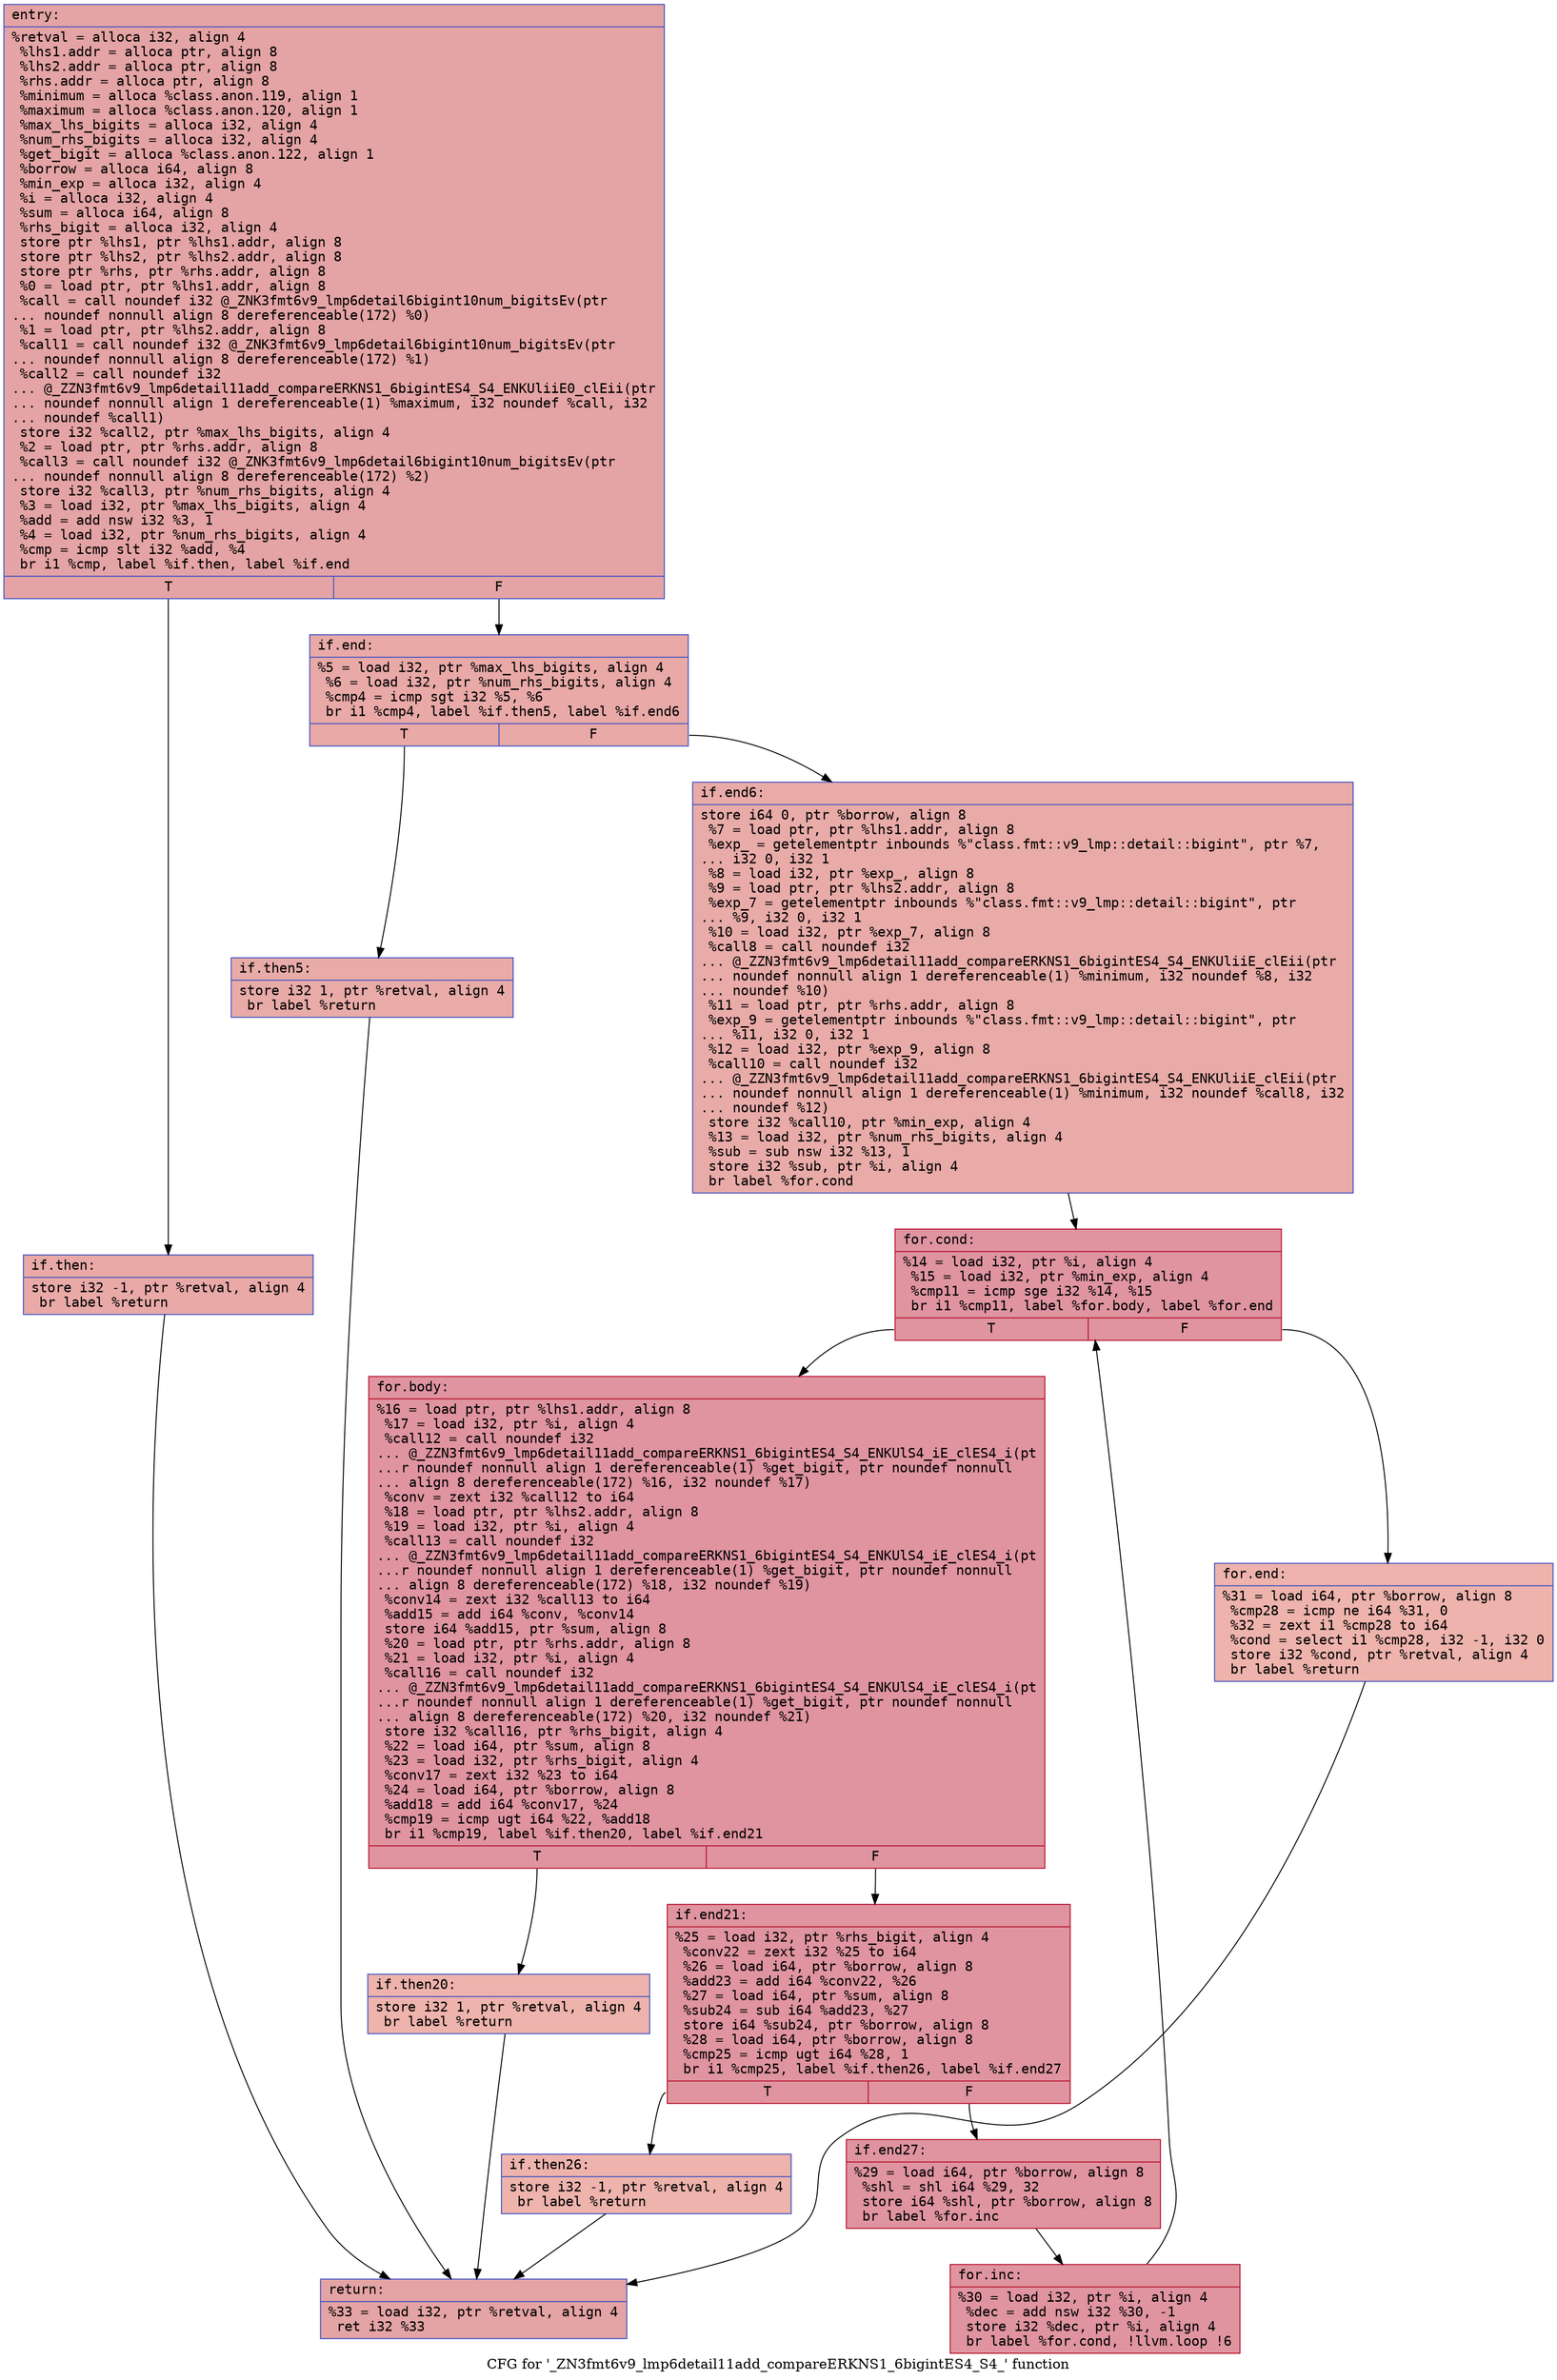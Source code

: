 digraph "CFG for '_ZN3fmt6v9_lmp6detail11add_compareERKNS1_6bigintES4_S4_' function" {
	label="CFG for '_ZN3fmt6v9_lmp6detail11add_compareERKNS1_6bigintES4_S4_' function";

	Node0x556bfec43bb0 [shape=record,color="#3d50c3ff", style=filled, fillcolor="#c32e3170" fontname="Courier",label="{entry:\l|  %retval = alloca i32, align 4\l  %lhs1.addr = alloca ptr, align 8\l  %lhs2.addr = alloca ptr, align 8\l  %rhs.addr = alloca ptr, align 8\l  %minimum = alloca %class.anon.119, align 1\l  %maximum = alloca %class.anon.120, align 1\l  %max_lhs_bigits = alloca i32, align 4\l  %num_rhs_bigits = alloca i32, align 4\l  %get_bigit = alloca %class.anon.122, align 1\l  %borrow = alloca i64, align 8\l  %min_exp = alloca i32, align 4\l  %i = alloca i32, align 4\l  %sum = alloca i64, align 8\l  %rhs_bigit = alloca i32, align 4\l  store ptr %lhs1, ptr %lhs1.addr, align 8\l  store ptr %lhs2, ptr %lhs2.addr, align 8\l  store ptr %rhs, ptr %rhs.addr, align 8\l  %0 = load ptr, ptr %lhs1.addr, align 8\l  %call = call noundef i32 @_ZNK3fmt6v9_lmp6detail6bigint10num_bigitsEv(ptr\l... noundef nonnull align 8 dereferenceable(172) %0)\l  %1 = load ptr, ptr %lhs2.addr, align 8\l  %call1 = call noundef i32 @_ZNK3fmt6v9_lmp6detail6bigint10num_bigitsEv(ptr\l... noundef nonnull align 8 dereferenceable(172) %1)\l  %call2 = call noundef i32\l... @_ZZN3fmt6v9_lmp6detail11add_compareERKNS1_6bigintES4_S4_ENKUliiE0_clEii(ptr\l... noundef nonnull align 1 dereferenceable(1) %maximum, i32 noundef %call, i32\l... noundef %call1)\l  store i32 %call2, ptr %max_lhs_bigits, align 4\l  %2 = load ptr, ptr %rhs.addr, align 8\l  %call3 = call noundef i32 @_ZNK3fmt6v9_lmp6detail6bigint10num_bigitsEv(ptr\l... noundef nonnull align 8 dereferenceable(172) %2)\l  store i32 %call3, ptr %num_rhs_bigits, align 4\l  %3 = load i32, ptr %max_lhs_bigits, align 4\l  %add = add nsw i32 %3, 1\l  %4 = load i32, ptr %num_rhs_bigits, align 4\l  %cmp = icmp slt i32 %add, %4\l  br i1 %cmp, label %if.then, label %if.end\l|{<s0>T|<s1>F}}"];
	Node0x556bfec43bb0:s0 -> Node0x556bfec451b0[tooltip="entry -> if.then\nProbability 50.00%" ];
	Node0x556bfec43bb0:s1 -> Node0x556bfec44150[tooltip="entry -> if.end\nProbability 50.00%" ];
	Node0x556bfec451b0 [shape=record,color="#3d50c3ff", style=filled, fillcolor="#ca3b3770" fontname="Courier",label="{if.then:\l|  store i32 -1, ptr %retval, align 4\l  br label %return\l}"];
	Node0x556bfec451b0 -> Node0x556bfec455e0[tooltip="if.then -> return\nProbability 100.00%" ];
	Node0x556bfec44150 [shape=record,color="#3d50c3ff", style=filled, fillcolor="#ca3b3770" fontname="Courier",label="{if.end:\l|  %5 = load i32, ptr %max_lhs_bigits, align 4\l  %6 = load i32, ptr %num_rhs_bigits, align 4\l  %cmp4 = icmp sgt i32 %5, %6\l  br i1 %cmp4, label %if.then5, label %if.end6\l|{<s0>T|<s1>F}}"];
	Node0x556bfec44150:s0 -> Node0x556bfec45850[tooltip="if.end -> if.then5\nProbability 50.00%" ];
	Node0x556bfec44150:s1 -> Node0x556bfec458a0[tooltip="if.end -> if.end6\nProbability 50.00%" ];
	Node0x556bfec45850 [shape=record,color="#3d50c3ff", style=filled, fillcolor="#cc403a70" fontname="Courier",label="{if.then5:\l|  store i32 1, ptr %retval, align 4\l  br label %return\l}"];
	Node0x556bfec45850 -> Node0x556bfec455e0[tooltip="if.then5 -> return\nProbability 100.00%" ];
	Node0x556bfec458a0 [shape=record,color="#3d50c3ff", style=filled, fillcolor="#cc403a70" fontname="Courier",label="{if.end6:\l|  store i64 0, ptr %borrow, align 8\l  %7 = load ptr, ptr %lhs1.addr, align 8\l  %exp_ = getelementptr inbounds %\"class.fmt::v9_lmp::detail::bigint\", ptr %7,\l... i32 0, i32 1\l  %8 = load i32, ptr %exp_, align 8\l  %9 = load ptr, ptr %lhs2.addr, align 8\l  %exp_7 = getelementptr inbounds %\"class.fmt::v9_lmp::detail::bigint\", ptr\l... %9, i32 0, i32 1\l  %10 = load i32, ptr %exp_7, align 8\l  %call8 = call noundef i32\l... @_ZZN3fmt6v9_lmp6detail11add_compareERKNS1_6bigintES4_S4_ENKUliiE_clEii(ptr\l... noundef nonnull align 1 dereferenceable(1) %minimum, i32 noundef %8, i32\l... noundef %10)\l  %11 = load ptr, ptr %rhs.addr, align 8\l  %exp_9 = getelementptr inbounds %\"class.fmt::v9_lmp::detail::bigint\", ptr\l... %11, i32 0, i32 1\l  %12 = load i32, ptr %exp_9, align 8\l  %call10 = call noundef i32\l... @_ZZN3fmt6v9_lmp6detail11add_compareERKNS1_6bigintES4_S4_ENKUliiE_clEii(ptr\l... noundef nonnull align 1 dereferenceable(1) %minimum, i32 noundef %call8, i32\l... noundef %12)\l  store i32 %call10, ptr %min_exp, align 4\l  %13 = load i32, ptr %num_rhs_bigits, align 4\l  %sub = sub nsw i32 %13, 1\l  store i32 %sub, ptr %i, align 4\l  br label %for.cond\l}"];
	Node0x556bfec458a0 -> Node0x556bfec45f90[tooltip="if.end6 -> for.cond\nProbability 100.00%" ];
	Node0x556bfec45f90 [shape=record,color="#b70d28ff", style=filled, fillcolor="#b70d2870" fontname="Courier",label="{for.cond:\l|  %14 = load i32, ptr %i, align 4\l  %15 = load i32, ptr %min_exp, align 4\l  %cmp11 = icmp sge i32 %14, %15\l  br i1 %cmp11, label %for.body, label %for.end\l|{<s0>T|<s1>F}}"];
	Node0x556bfec45f90:s0 -> Node0x556bfec469f0[tooltip="for.cond -> for.body\nProbability 96.88%" ];
	Node0x556bfec45f90:s1 -> Node0x556bfec46a70[tooltip="for.cond -> for.end\nProbability 3.12%" ];
	Node0x556bfec469f0 [shape=record,color="#b70d28ff", style=filled, fillcolor="#b70d2870" fontname="Courier",label="{for.body:\l|  %16 = load ptr, ptr %lhs1.addr, align 8\l  %17 = load i32, ptr %i, align 4\l  %call12 = call noundef i32\l... @_ZZN3fmt6v9_lmp6detail11add_compareERKNS1_6bigintES4_S4_ENKUlS4_iE_clES4_i(pt\l...r noundef nonnull align 1 dereferenceable(1) %get_bigit, ptr noundef nonnull\l... align 8 dereferenceable(172) %16, i32 noundef %17)\l  %conv = zext i32 %call12 to i64\l  %18 = load ptr, ptr %lhs2.addr, align 8\l  %19 = load i32, ptr %i, align 4\l  %call13 = call noundef i32\l... @_ZZN3fmt6v9_lmp6detail11add_compareERKNS1_6bigintES4_S4_ENKUlS4_iE_clES4_i(pt\l...r noundef nonnull align 1 dereferenceable(1) %get_bigit, ptr noundef nonnull\l... align 8 dereferenceable(172) %18, i32 noundef %19)\l  %conv14 = zext i32 %call13 to i64\l  %add15 = add i64 %conv, %conv14\l  store i64 %add15, ptr %sum, align 8\l  %20 = load ptr, ptr %rhs.addr, align 8\l  %21 = load i32, ptr %i, align 4\l  %call16 = call noundef i32\l... @_ZZN3fmt6v9_lmp6detail11add_compareERKNS1_6bigintES4_S4_ENKUlS4_iE_clES4_i(pt\l...r noundef nonnull align 1 dereferenceable(1) %get_bigit, ptr noundef nonnull\l... align 8 dereferenceable(172) %20, i32 noundef %21)\l  store i32 %call16, ptr %rhs_bigit, align 4\l  %22 = load i64, ptr %sum, align 8\l  %23 = load i32, ptr %rhs_bigit, align 4\l  %conv17 = zext i32 %23 to i64\l  %24 = load i64, ptr %borrow, align 8\l  %add18 = add i64 %conv17, %24\l  %cmp19 = icmp ugt i64 %22, %add18\l  br i1 %cmp19, label %if.then20, label %if.end21\l|{<s0>T|<s1>F}}"];
	Node0x556bfec469f0:s0 -> Node0x556bfec45220[tooltip="for.body -> if.then20\nProbability 3.12%" ];
	Node0x556bfec469f0:s1 -> Node0x556bfec45270[tooltip="for.body -> if.end21\nProbability 96.88%" ];
	Node0x556bfec45220 [shape=record,color="#3d50c3ff", style=filled, fillcolor="#d6524470" fontname="Courier",label="{if.then20:\l|  store i32 1, ptr %retval, align 4\l  br label %return\l}"];
	Node0x556bfec45220 -> Node0x556bfec455e0[tooltip="if.then20 -> return\nProbability 100.00%" ];
	Node0x556bfec45270 [shape=record,color="#b70d28ff", style=filled, fillcolor="#b70d2870" fontname="Courier",label="{if.end21:\l|  %25 = load i32, ptr %rhs_bigit, align 4\l  %conv22 = zext i32 %25 to i64\l  %26 = load i64, ptr %borrow, align 8\l  %add23 = add i64 %conv22, %26\l  %27 = load i64, ptr %sum, align 8\l  %sub24 = sub i64 %add23, %27\l  store i64 %sub24, ptr %borrow, align 8\l  %28 = load i64, ptr %borrow, align 8\l  %cmp25 = icmp ugt i64 %28, 1\l  br i1 %cmp25, label %if.then26, label %if.end27\l|{<s0>T|<s1>F}}"];
	Node0x556bfec45270:s0 -> Node0x556bfec48610[tooltip="if.end21 -> if.then26\nProbability 3.12%" ];
	Node0x556bfec45270:s1 -> Node0x556bfec48690[tooltip="if.end21 -> if.end27\nProbability 96.88%" ];
	Node0x556bfec48610 [shape=record,color="#3d50c3ff", style=filled, fillcolor="#d6524470" fontname="Courier",label="{if.then26:\l|  store i32 -1, ptr %retval, align 4\l  br label %return\l}"];
	Node0x556bfec48610 -> Node0x556bfec455e0[tooltip="if.then26 -> return\nProbability 100.00%" ];
	Node0x556bfec48690 [shape=record,color="#b70d28ff", style=filled, fillcolor="#b70d2870" fontname="Courier",label="{if.end27:\l|  %29 = load i64, ptr %borrow, align 8\l  %shl = shl i64 %29, 32\l  store i64 %shl, ptr %borrow, align 8\l  br label %for.inc\l}"];
	Node0x556bfec48690 -> Node0x556bfec48aa0[tooltip="if.end27 -> for.inc\nProbability 100.00%" ];
	Node0x556bfec48aa0 [shape=record,color="#b70d28ff", style=filled, fillcolor="#b70d2870" fontname="Courier",label="{for.inc:\l|  %30 = load i32, ptr %i, align 4\l  %dec = add nsw i32 %30, -1\l  store i32 %dec, ptr %i, align 4\l  br label %for.cond, !llvm.loop !6\l}"];
	Node0x556bfec48aa0 -> Node0x556bfec45f90[tooltip="for.inc -> for.cond\nProbability 100.00%" ];
	Node0x556bfec46a70 [shape=record,color="#3d50c3ff", style=filled, fillcolor="#d6524470" fontname="Courier",label="{for.end:\l|  %31 = load i64, ptr %borrow, align 8\l  %cmp28 = icmp ne i64 %31, 0\l  %32 = zext i1 %cmp28 to i64\l  %cond = select i1 %cmp28, i32 -1, i32 0\l  store i32 %cond, ptr %retval, align 4\l  br label %return\l}"];
	Node0x556bfec46a70 -> Node0x556bfec455e0[tooltip="for.end -> return\nProbability 100.00%" ];
	Node0x556bfec455e0 [shape=record,color="#3d50c3ff", style=filled, fillcolor="#c32e3170" fontname="Courier",label="{return:\l|  %33 = load i32, ptr %retval, align 4\l  ret i32 %33\l}"];
}
